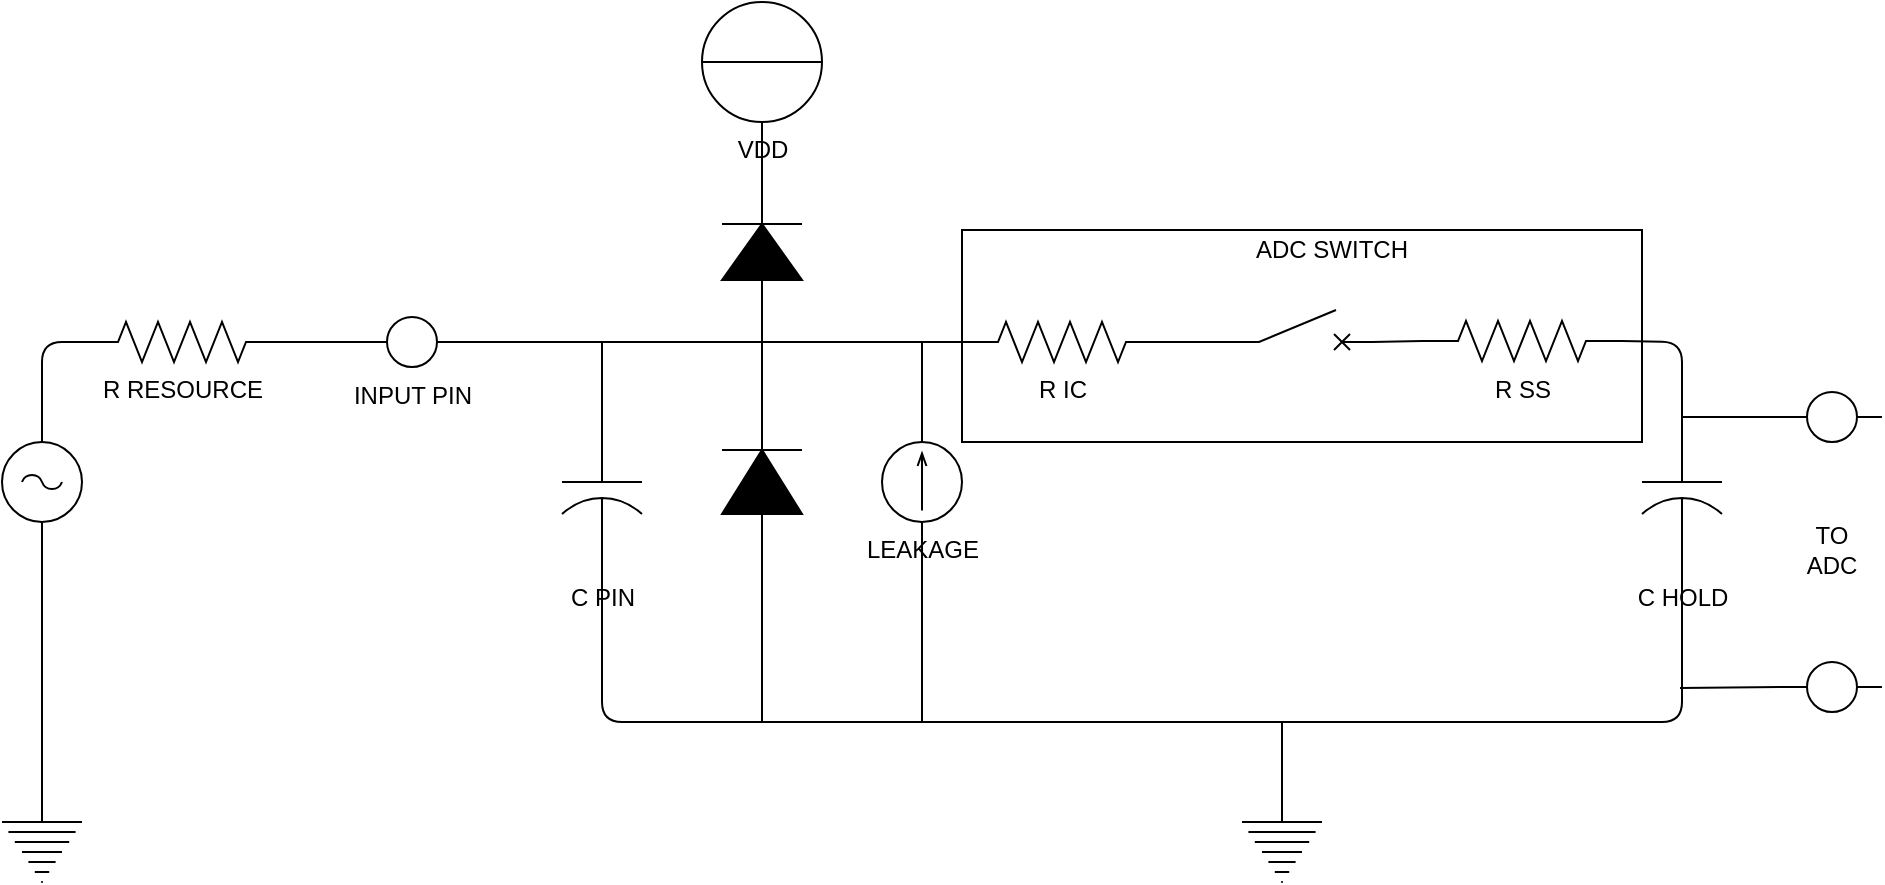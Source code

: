 <mxfile version="14.1.9" type="github" pages="4"><diagram name="Page-1" id="7e0a89b8-554c-2b80-1dc8-d5c74ca68de4"><mxGraphModel dx="1662" dy="830" grid="1" gridSize="10" guides="1" tooltips="1" connect="1" arrows="1" fold="1" page="1" pageScale="1" pageWidth="1100" pageHeight="850" background="#ffffff" math="0" shadow="0"><root><mxCell id="0"/><mxCell id="1" parent="0"/><mxCell id="NviEDydsRbvdYdYuqcCN-48" value="" style="rounded=0;whiteSpace=wrap;html=1;" parent="1" vertex="1"><mxGeometry x="600" y="434" width="340" height="106" as="geometry"/></mxCell><mxCell id="NviEDydsRbvdYdYuqcCN-3" value="" style="pointerEvents=1;verticalLabelPosition=bottom;shadow=0;dashed=0;align=center;html=1;verticalAlign=top;shape=mxgraph.electrical.signal_sources.ac_source;" parent="1" vertex="1"><mxGeometry x="120" y="540" width="40" height="40" as="geometry"/></mxCell><mxCell id="NviEDydsRbvdYdYuqcCN-4" value="LEAKAGE" style="perimeter=ellipsePerimeter;verticalLabelPosition=bottom;shadow=0;dashed=0;align=center;html=1;verticalAlign=top;shape=mxgraph.electrical.instruments.galvanometer;" parent="1" vertex="1"><mxGeometry x="550" y="540" width="60" height="40" as="geometry"/></mxCell><mxCell id="NviEDydsRbvdYdYuqcCN-5" value="" style="pointerEvents=1;verticalLabelPosition=bottom;shadow=0;dashed=0;align=center;html=1;verticalAlign=top;shape=mxgraph.electrical.signal_sources.protective_earth;" parent="1" vertex="1"><mxGeometry x="120" y="720" width="40" height="40" as="geometry"/></mxCell><mxCell id="NviEDydsRbvdYdYuqcCN-7" value="R IC" style="pointerEvents=1;verticalLabelPosition=bottom;shadow=0;dashed=0;align=center;html=1;verticalAlign=top;shape=mxgraph.electrical.resistors.resistor_2;" parent="1" vertex="1"><mxGeometry x="600" y="480" width="100" height="20" as="geometry"/></mxCell><mxCell id="NviEDydsRbvdYdYuqcCN-8" value="R RESOURCE" style="pointerEvents=1;verticalLabelPosition=bottom;shadow=0;dashed=0;align=center;html=1;verticalAlign=top;shape=mxgraph.electrical.resistors.resistor_2;" parent="1" vertex="1"><mxGeometry x="160" y="480" width="100" height="20" as="geometry"/></mxCell><mxCell id="NviEDydsRbvdYdYuqcCN-10" value="INPUT PIN" style="pointerEvents=1;verticalLabelPosition=bottom;shadow=0;dashed=0;align=center;html=1;verticalAlign=top;shape=mxgraph.electrical.plc_ladder.output_2;" parent="1" vertex="1"><mxGeometry x="300" y="477.5" width="50" height="25" as="geometry"/></mxCell><mxCell id="NviEDydsRbvdYdYuqcCN-12" value="C PIN" style="pointerEvents=1;verticalLabelPosition=bottom;shadow=0;dashed=0;align=center;html=1;verticalAlign=top;shape=mxgraph.electrical.capacitors.capacitor_2;direction=south;" parent="1" vertex="1"><mxGeometry x="400" y="524" width="40" height="80" as="geometry"/></mxCell><mxCell id="NviEDydsRbvdYdYuqcCN-13" value="" style="pointerEvents=1;fillColor=strokeColor;verticalLabelPosition=bottom;shadow=0;dashed=0;align=center;html=1;verticalAlign=top;shape=mxgraph.electrical.diodes.diode;direction=north;" parent="1" vertex="1"><mxGeometry x="480" y="410" width="40" height="70" as="geometry"/></mxCell><mxCell id="NviEDydsRbvdYdYuqcCN-15" value="R SS" style="pointerEvents=1;verticalLabelPosition=bottom;shadow=0;dashed=0;align=center;html=1;verticalAlign=top;shape=mxgraph.electrical.resistors.resistor_2;" parent="1" vertex="1"><mxGeometry x="830" y="479.5" width="100" height="20" as="geometry"/></mxCell><mxCell id="NviEDydsRbvdYdYuqcCN-16" value="" style="pointerEvents=1;fillColor=strokeColor;verticalLabelPosition=bottom;shadow=0;dashed=0;align=center;html=1;verticalAlign=top;shape=mxgraph.electrical.diodes.diode;direction=north;" parent="1" vertex="1"><mxGeometry x="480" y="520" width="40" height="80" as="geometry"/></mxCell><mxCell id="NviEDydsRbvdYdYuqcCN-17" value="" style="pointerEvents=1;verticalLabelPosition=bottom;shadow=0;dashed=0;align=center;html=1;verticalAlign=top;shape=mxgraph.electrical.signal_sources.protective_earth;" parent="1" vertex="1"><mxGeometry x="740" y="720" width="40" height="40" as="geometry"/></mxCell><mxCell id="NviEDydsRbvdYdYuqcCN-18" value="C HOLD" style="pointerEvents=1;verticalLabelPosition=bottom;shadow=0;dashed=0;align=center;html=1;verticalAlign=top;shape=mxgraph.electrical.capacitors.capacitor_2;direction=south;" parent="1" vertex="1"><mxGeometry x="940" y="524" width="40" height="80" as="geometry"/></mxCell><mxCell id="NviEDydsRbvdYdYuqcCN-19" value="" style="endArrow=none;html=1;exitX=0.5;exitY=0;exitDx=0;exitDy=0;exitPerimeter=0;entryX=0;entryY=0.5;entryDx=0;entryDy=0;entryPerimeter=0;" parent="1" source="NviEDydsRbvdYdYuqcCN-3" target="NviEDydsRbvdYdYuqcCN-8" edge="1"><mxGeometry width="50" height="50" relative="1" as="geometry"><mxPoint x="520" y="530" as="sourcePoint"/><mxPoint x="570" y="480" as="targetPoint"/><Array as="points"><mxPoint x="140" y="490"/></Array></mxGeometry></mxCell><mxCell id="NviEDydsRbvdYdYuqcCN-20" value="" style="endArrow=none;html=1;exitX=1;exitY=0.5;exitDx=0;exitDy=0;exitPerimeter=0;entryX=0;entryY=0.5;entryDx=0;entryDy=0;entryPerimeter=0;" parent="1" source="NviEDydsRbvdYdYuqcCN-8" target="NviEDydsRbvdYdYuqcCN-10" edge="1"><mxGeometry width="50" height="50" relative="1" as="geometry"><mxPoint x="380" y="510" as="sourcePoint"/><mxPoint x="430" y="460" as="targetPoint"/></mxGeometry></mxCell><mxCell id="NviEDydsRbvdYdYuqcCN-21" value="" style="endArrow=none;html=1;exitX=1;exitY=0.5;exitDx=0;exitDy=0;exitPerimeter=0;entryX=0;entryY=0.5;entryDx=0;entryDy=0;entryPerimeter=0;" parent="1" source="NviEDydsRbvdYdYuqcCN-10" target="NviEDydsRbvdYdYuqcCN-7" edge="1"><mxGeometry width="50" height="50" relative="1" as="geometry"><mxPoint x="380" y="510" as="sourcePoint"/><mxPoint x="430" y="460" as="targetPoint"/></mxGeometry></mxCell><mxCell id="NviEDydsRbvdYdYuqcCN-23" value="" style="endArrow=none;html=1;exitX=1;exitY=0.5;exitDx=0;exitDy=0;exitPerimeter=0;" parent="1" source="NviEDydsRbvdYdYuqcCN-16" edge="1"><mxGeometry width="50" height="50" relative="1" as="geometry"><mxPoint x="450" y="520" as="sourcePoint"/><mxPoint x="500" y="470" as="targetPoint"/></mxGeometry></mxCell><mxCell id="NviEDydsRbvdYdYuqcCN-24" value="" style="endArrow=none;html=1;exitX=0;exitY=0.5;exitDx=0;exitDy=0;exitPerimeter=0;" parent="1" source="NviEDydsRbvdYdYuqcCN-12" edge="1"><mxGeometry width="50" height="50" relative="1" as="geometry"><mxPoint x="450" y="520" as="sourcePoint"/><mxPoint x="420" y="490" as="targetPoint"/></mxGeometry></mxCell><mxCell id="NviEDydsRbvdYdYuqcCN-25" value="" style="endArrow=none;html=1;exitX=0.5;exitY=0;exitDx=0;exitDy=0;exitPerimeter=0;entryX=0.5;entryY=1;entryDx=0;entryDy=0;entryPerimeter=0;" parent="1" source="NviEDydsRbvdYdYuqcCN-5" target="NviEDydsRbvdYdYuqcCN-3" edge="1"><mxGeometry width="50" height="50" relative="1" as="geometry"><mxPoint x="450" y="600" as="sourcePoint"/><mxPoint x="500" y="550" as="targetPoint"/></mxGeometry></mxCell><mxCell id="NviEDydsRbvdYdYuqcCN-26" value="" style="endArrow=none;html=1;" parent="1" edge="1"><mxGeometry width="50" height="50" relative="1" as="geometry"><mxPoint x="440" y="680" as="sourcePoint"/><mxPoint x="840" y="680" as="targetPoint"/></mxGeometry></mxCell><mxCell id="NviEDydsRbvdYdYuqcCN-27" value="" style="endArrow=none;html=1;entryX=0.5;entryY=0;entryDx=0;entryDy=0;entryPerimeter=0;" parent="1" target="NviEDydsRbvdYdYuqcCN-4" edge="1"><mxGeometry width="50" height="50" relative="1" as="geometry"><mxPoint x="580" y="490" as="sourcePoint"/><mxPoint x="540" y="530" as="targetPoint"/></mxGeometry></mxCell><mxCell id="NviEDydsRbvdYdYuqcCN-28" value="" style="endArrow=none;html=1;entryX=0.5;entryY=1;entryDx=0;entryDy=0;entryPerimeter=0;" parent="1" target="NviEDydsRbvdYdYuqcCN-4" edge="1"><mxGeometry width="50" height="50" relative="1" as="geometry"><mxPoint x="580" y="680" as="sourcePoint"/><mxPoint x="540" y="530" as="targetPoint"/></mxGeometry></mxCell><mxCell id="NviEDydsRbvdYdYuqcCN-29" value="" style="endArrow=none;html=1;exitX=0;exitY=0.5;exitDx=0;exitDy=0;exitPerimeter=0;" parent="1" source="NviEDydsRbvdYdYuqcCN-16" edge="1"><mxGeometry width="50" height="50" relative="1" as="geometry"><mxPoint x="490" y="580" as="sourcePoint"/><mxPoint x="500" y="680" as="targetPoint"/></mxGeometry></mxCell><mxCell id="NviEDydsRbvdYdYuqcCN-31" value="" style="pointerEvents=1;verticalLabelPosition=bottom;shadow=0;dashed=0;align=center;html=1;verticalAlign=top;shape=mxgraph.electrical.electro-mechanical.circuit_breaker;" parent="1" vertex="1"><mxGeometry x="730" y="474" width="75" height="20" as="geometry"/></mxCell><mxCell id="NviEDydsRbvdYdYuqcCN-32" value="" style="endArrow=none;html=1;entryX=1;entryY=0.5;entryDx=0;entryDy=0;entryPerimeter=0;exitX=0;exitY=0.8;exitDx=0;exitDy=0;exitPerimeter=0;" parent="1" source="NviEDydsRbvdYdYuqcCN-31" target="NviEDydsRbvdYdYuqcCN-7" edge="1"><mxGeometry width="50" height="50" relative="1" as="geometry"><mxPoint x="610" y="560" as="sourcePoint"/><mxPoint x="660" y="510" as="targetPoint"/></mxGeometry></mxCell><mxCell id="NviEDydsRbvdYdYuqcCN-33" value="" style="endArrow=none;html=1;entryX=1;entryY=0.8;entryDx=0;entryDy=0;entryPerimeter=0;exitX=0;exitY=0.5;exitDx=0;exitDy=0;exitPerimeter=0;" parent="1" source="NviEDydsRbvdYdYuqcCN-15" target="NviEDydsRbvdYdYuqcCN-31" edge="1"><mxGeometry width="50" height="50" relative="1" as="geometry"><mxPoint x="610" y="560" as="sourcePoint"/><mxPoint x="660" y="510" as="targetPoint"/></mxGeometry></mxCell><mxCell id="NviEDydsRbvdYdYuqcCN-35" value="" style="endArrow=none;html=1;entryX=0.5;entryY=0;entryDx=0;entryDy=0;entryPerimeter=0;" parent="1" target="NviEDydsRbvdYdYuqcCN-17" edge="1"><mxGeometry width="50" height="50" relative="1" as="geometry"><mxPoint x="760" y="680" as="sourcePoint"/><mxPoint x="760" y="710" as="targetPoint"/></mxGeometry></mxCell><mxCell id="NviEDydsRbvdYdYuqcCN-36" value="" style="endArrow=none;html=1;entryX=1;entryY=0.5;entryDx=0;entryDy=0;entryPerimeter=0;exitX=0;exitY=0.5;exitDx=0;exitDy=0;exitPerimeter=0;" parent="1" source="NviEDydsRbvdYdYuqcCN-18" target="NviEDydsRbvdYdYuqcCN-15" edge="1"><mxGeometry width="50" height="50" relative="1" as="geometry"><mxPoint x="740" y="540" as="sourcePoint"/><mxPoint x="790" y="490" as="targetPoint"/><Array as="points"><mxPoint x="960" y="490"/></Array></mxGeometry></mxCell><mxCell id="NviEDydsRbvdYdYuqcCN-38" value="VDD" style="pointerEvents=1;verticalLabelPosition=bottom;shadow=0;dashed=0;align=center;html=1;verticalAlign=top;shape=mxgraph.electrical.signal_sources.ideal_source;" parent="1" vertex="1"><mxGeometry x="470" y="320" width="60" height="60" as="geometry"/></mxCell><mxCell id="NviEDydsRbvdYdYuqcCN-39" value="" style="endArrow=none;html=1;entryX=0.5;entryY=1;entryDx=0;entryDy=0;entryPerimeter=0;exitX=1;exitY=0.5;exitDx=0;exitDy=0;exitPerimeter=0;" parent="1" source="NviEDydsRbvdYdYuqcCN-13" target="NviEDydsRbvdYdYuqcCN-38" edge="1"><mxGeometry width="50" height="50" relative="1" as="geometry"><mxPoint x="550" y="540" as="sourcePoint"/><mxPoint x="600" y="490" as="targetPoint"/></mxGeometry></mxCell><mxCell id="NviEDydsRbvdYdYuqcCN-40" value="" style="endArrow=none;html=1;entryX=1;entryY=0.5;entryDx=0;entryDy=0;entryPerimeter=0;" parent="1" target="NviEDydsRbvdYdYuqcCN-12" edge="1"><mxGeometry width="50" height="50" relative="1" as="geometry"><mxPoint x="440" y="680" as="sourcePoint"/><mxPoint x="600" y="490" as="targetPoint"/><Array as="points"><mxPoint x="420" y="680"/></Array></mxGeometry></mxCell><mxCell id="NviEDydsRbvdYdYuqcCN-41" value="" style="endArrow=none;html=1;entryX=1;entryY=0.5;entryDx=0;entryDy=0;entryPerimeter=0;" parent="1" target="NviEDydsRbvdYdYuqcCN-18" edge="1"><mxGeometry width="50" height="50" relative="1" as="geometry"><mxPoint x="840" y="680" as="sourcePoint"/><mxPoint x="600" y="490" as="targetPoint"/><Array as="points"><mxPoint x="960" y="680"/></Array></mxGeometry></mxCell><mxCell id="NviEDydsRbvdYdYuqcCN-42" value="" style="endArrow=none;html=1;exitX=0.043;exitY=0.496;exitDx=0;exitDy=0;exitPerimeter=0;entryX=0;entryY=0.5;entryDx=0;entryDy=0;entryPerimeter=0;" parent="1" source="NviEDydsRbvdYdYuqcCN-18" target="NviEDydsRbvdYdYuqcCN-44" edge="1"><mxGeometry width="50" height="50" relative="1" as="geometry"><mxPoint x="550" y="540" as="sourcePoint"/><mxPoint x="1040" y="531" as="targetPoint"/></mxGeometry></mxCell><mxCell id="NviEDydsRbvdYdYuqcCN-43" value="" style="endArrow=none;html=1;entryX=0;entryY=0.5;entryDx=0;entryDy=0;entryPerimeter=0;" parent="1" target="NviEDydsRbvdYdYuqcCN-45" edge="1"><mxGeometry width="50" height="50" relative="1" as="geometry"><mxPoint x="959" y="663" as="sourcePoint"/><mxPoint x="1040" y="640" as="targetPoint"/></mxGeometry></mxCell><mxCell id="NviEDydsRbvdYdYuqcCN-44" value="" style="pointerEvents=1;verticalLabelPosition=bottom;shadow=0;dashed=0;align=center;html=1;verticalAlign=top;shape=mxgraph.electrical.plc_ladder.output_2;" parent="1" vertex="1"><mxGeometry x="1010" y="515" width="50" height="25" as="geometry"/></mxCell><mxCell id="NviEDydsRbvdYdYuqcCN-45" value="" style="pointerEvents=1;verticalLabelPosition=bottom;shadow=0;dashed=0;align=center;html=1;verticalAlign=top;shape=mxgraph.electrical.plc_ladder.output_2;" parent="1" vertex="1"><mxGeometry x="1010" y="650" width="50" height="25" as="geometry"/></mxCell><mxCell id="NviEDydsRbvdYdYuqcCN-46" value="TO ADC" style="text;html=1;strokeColor=none;fillColor=none;align=center;verticalAlign=middle;whiteSpace=wrap;rounded=0;" parent="1" vertex="1"><mxGeometry x="1015" y="584" width="40" height="20" as="geometry"/></mxCell><mxCell id="NviEDydsRbvdYdYuqcCN-50" value="ADC SWITCH" style="text;html=1;strokeColor=none;fillColor=none;align=center;verticalAlign=middle;whiteSpace=wrap;rounded=0;" parent="1" vertex="1"><mxGeometry x="740" y="434" width="90" height="20" as="geometry"/></mxCell></root></mxGraphModel></diagram><diagram id="_x_xunsHQSsPwkGk8IdN" name="Page-2"><mxGraphModel dx="665" dy="316" grid="1" gridSize="10" guides="1" tooltips="1" connect="1" arrows="1" fold="1" page="1" pageScale="1" pageWidth="850" pageHeight="1100" math="0" shadow="0"><root><mxCell id="-r5_aI5hguwC_P79n5ir-0"/><mxCell id="-r5_aI5hguwC_P79n5ir-1" parent="-r5_aI5hguwC_P79n5ir-0"/><mxCell id="-r5_aI5hguwC_P79n5ir-2" value="" style="shape=cylinder3;whiteSpace=wrap;html=1;boundedLbl=1;backgroundOutline=1;size=15;" vertex="1" parent="-r5_aI5hguwC_P79n5ir-1"><mxGeometry x="290" y="350" width="80" height="40" as="geometry"/></mxCell><mxCell id="-r5_aI5hguwC_P79n5ir-3" value="" style="endArrow=classic;html=1;" edge="1" parent="-r5_aI5hguwC_P79n5ir-1"><mxGeometry width="50" height="50" relative="1" as="geometry"><mxPoint x="299.9" y="310" as="sourcePoint"/><mxPoint x="299.9" y="340" as="targetPoint"/></mxGeometry></mxCell><mxCell id="-r5_aI5hguwC_P79n5ir-4" value="" style="endArrow=classic;html=1;" edge="1" parent="-r5_aI5hguwC_P79n5ir-1"><mxGeometry width="50" height="50" relative="1" as="geometry"><mxPoint x="319.9" y="310.0" as="sourcePoint"/><mxPoint x="319.9" y="340.0" as="targetPoint"/></mxGeometry></mxCell><mxCell id="-r5_aI5hguwC_P79n5ir-5" value="" style="endArrow=classic;html=1;" edge="1" parent="-r5_aI5hguwC_P79n5ir-1"><mxGeometry width="50" height="50" relative="1" as="geometry"><mxPoint x="339.9" y="310.0" as="sourcePoint"/><mxPoint x="339.9" y="340.0" as="targetPoint"/></mxGeometry></mxCell><mxCell id="-r5_aI5hguwC_P79n5ir-6" value="" style="endArrow=classic;html=1;" edge="1" parent="-r5_aI5hguwC_P79n5ir-1"><mxGeometry width="50" height="50" relative="1" as="geometry"><mxPoint x="359.9" y="310.0" as="sourcePoint"/><mxPoint x="359.9" y="340.0" as="targetPoint"/></mxGeometry></mxCell><mxCell id="-r5_aI5hguwC_P79n5ir-7" value="" style="rounded=0;whiteSpace=wrap;html=1;" vertex="1" parent="-r5_aI5hguwC_P79n5ir-1"><mxGeometry x="120" y="360" width="120" height="10" as="geometry"/></mxCell><mxCell id="-r5_aI5hguwC_P79n5ir-8" value="" style="rounded=0;whiteSpace=wrap;html=1;" vertex="1" parent="-r5_aI5hguwC_P79n5ir-1"><mxGeometry x="120" y="350" width="10" height="10" as="geometry"/></mxCell><mxCell id="-r5_aI5hguwC_P79n5ir-9" value="" style="rounded=0;whiteSpace=wrap;html=1;" vertex="1" parent="-r5_aI5hguwC_P79n5ir-1"><mxGeometry x="230" y="350" width="10" height="10" as="geometry"/></mxCell><mxCell id="-r5_aI5hguwC_P79n5ir-11" value="" style="endArrow=none;html=1;exitX=1;exitY=0;exitDx=0;exitDy=0;entryX=0;entryY=0;entryDx=0;entryDy=0;" edge="1" parent="-r5_aI5hguwC_P79n5ir-1" source="-r5_aI5hguwC_P79n5ir-8" target="-r5_aI5hguwC_P79n5ir-9"><mxGeometry width="50" height="50" relative="1" as="geometry"><mxPoint x="220" y="450" as="sourcePoint"/><mxPoint x="270" y="400" as="targetPoint"/></mxGeometry></mxCell><mxCell id="-r5_aI5hguwC_P79n5ir-12" value="Membran" style="endArrow=classic;html=1;" edge="1" parent="-r5_aI5hguwC_P79n5ir-1"><mxGeometry x="-1" y="10" width="50" height="50" relative="1" as="geometry"><mxPoint x="150" y="320" as="sourcePoint"/><mxPoint x="180" y="340" as="targetPoint"/><mxPoint x="-6" y="-2" as="offset"/></mxGeometry></mxCell><mxCell id="-r5_aI5hguwC_P79n5ir-13" value="Plate" style="endArrow=classic;html=1;" edge="1" parent="-r5_aI5hguwC_P79n5ir-1"><mxGeometry x="-1" y="-14" width="50" height="50" relative="1" as="geometry"><mxPoint x="160" y="400" as="sourcePoint"/><mxPoint x="180" y="380" as="targetPoint"/><mxPoint as="offset"/></mxGeometry></mxCell></root></mxGraphModel></diagram><diagram id="xA4G6x-LEfUqUyeWFWwR" name="Page-3"><mxGraphModel dx="1662" dy="830" grid="1" gridSize="10" guides="1" tooltips="1" connect="1" arrows="1" fold="1" page="1" pageScale="1" pageWidth="850" pageHeight="1100" math="0" shadow="0"><root><mxCell id="YaN-UGdMbmyZ_k1YzYeE-0"/><mxCell id="YaN-UGdMbmyZ_k1YzYeE-1" parent="YaN-UGdMbmyZ_k1YzYeE-0"/><mxCell id="YaN-UGdMbmyZ_k1YzYeE-12" value="" style="ellipse;whiteSpace=wrap;html=1;" parent="YaN-UGdMbmyZ_k1YzYeE-1" vertex="1"><mxGeometry x="330" y="344" width="100" height="30" as="geometry"/></mxCell><mxCell id="YaN-UGdMbmyZ_k1YzYeE-2" value="" style="shape=cylinder3;whiteSpace=wrap;html=1;boundedLbl=1;backgroundOutline=1;size=8;" parent="YaN-UGdMbmyZ_k1YzYeE-1" vertex="1"><mxGeometry x="360" y="320" width="40" height="40" as="geometry"/></mxCell><mxCell id="YaN-UGdMbmyZ_k1YzYeE-3" value="" style="rounded=0;whiteSpace=wrap;html=1;" parent="YaN-UGdMbmyZ_k1YzYeE-1" vertex="1"><mxGeometry x="330" y="330" width="20" height="30" as="geometry"/></mxCell><mxCell id="YaN-UGdMbmyZ_k1YzYeE-4" value="" style="rounded=0;whiteSpace=wrap;html=1;" parent="YaN-UGdMbmyZ_k1YzYeE-1" vertex="1"><mxGeometry x="410" y="330" width="20" height="30" as="geometry"/></mxCell><mxCell id="YaN-UGdMbmyZ_k1YzYeE-5" value="" style="endArrow=none;html=1;" parent="YaN-UGdMbmyZ_k1YzYeE-1" edge="1"><mxGeometry width="50" height="50" relative="1" as="geometry"><mxPoint x="410" y="320" as="sourcePoint"/><mxPoint x="480" y="310" as="targetPoint"/></mxGeometry></mxCell><mxCell id="YaN-UGdMbmyZ_k1YzYeE-6" value="" style="endArrow=none;html=1;" parent="YaN-UGdMbmyZ_k1YzYeE-1" edge="1"><mxGeometry width="50" height="50" relative="1" as="geometry"><mxPoint x="350" y="320" as="sourcePoint"/><mxPoint x="280" y="310" as="targetPoint"/></mxGeometry></mxCell><mxCell id="YaN-UGdMbmyZ_k1YzYeE-8" value="" style="endArrow=none;html=1;" parent="YaN-UGdMbmyZ_k1YzYeE-1" edge="1"><mxGeometry width="50" height="50" relative="1" as="geometry"><mxPoint x="350" y="320" as="sourcePoint"/><mxPoint x="410" y="320" as="targetPoint"/></mxGeometry></mxCell><mxCell id="YaN-UGdMbmyZ_k1YzYeE-9" value="" style="endArrow=none;html=1;" parent="YaN-UGdMbmyZ_k1YzYeE-1" edge="1"><mxGeometry width="50" height="50" relative="1" as="geometry"><mxPoint x="355" y="352" as="sourcePoint"/><mxPoint x="355" y="320" as="targetPoint"/></mxGeometry></mxCell><mxCell id="YaN-UGdMbmyZ_k1YzYeE-10" value="" style="endArrow=none;html=1;" parent="YaN-UGdMbmyZ_k1YzYeE-1" edge="1"><mxGeometry width="50" height="50" relative="1" as="geometry"><mxPoint x="405" y="352" as="sourcePoint"/><mxPoint x="405" y="320.0" as="targetPoint"/></mxGeometry></mxCell><mxCell id="YaN-UGdMbmyZ_k1YzYeE-13" value="" style="endArrow=none;dashed=1;html=1;dashPattern=1 3;strokeWidth=2;" parent="YaN-UGdMbmyZ_k1YzYeE-1" edge="1"><mxGeometry width="50" height="50" relative="1" as="geometry"><mxPoint x="354" y="352" as="sourcePoint"/><mxPoint x="354" y="332" as="targetPoint"/></mxGeometry></mxCell><mxCell id="YaN-UGdMbmyZ_k1YzYeE-14" value="" style="endArrow=none;dashed=1;html=1;dashPattern=1 3;strokeWidth=2;" parent="YaN-UGdMbmyZ_k1YzYeE-1" edge="1"><mxGeometry width="50" height="50" relative="1" as="geometry"><mxPoint x="406" y="352" as="sourcePoint"/><mxPoint x="406" y="332" as="targetPoint"/></mxGeometry></mxCell><mxCell id="YaN-UGdMbmyZ_k1YzYeE-15" value="" style="endArrow=none;dashed=1;html=1;dashPattern=1 3;strokeWidth=2;" parent="YaN-UGdMbmyZ_k1YzYeE-1" edge="1"><mxGeometry width="50" height="50" relative="1" as="geometry"><mxPoint x="406" y="348" as="sourcePoint"/><mxPoint x="406" y="328" as="targetPoint"/></mxGeometry></mxCell><mxCell id="YaN-UGdMbmyZ_k1YzYeE-16" value="" style="endArrow=none;dashed=1;html=1;dashPattern=1 3;strokeWidth=2;" parent="YaN-UGdMbmyZ_k1YzYeE-1" edge="1"><mxGeometry width="50" height="50" relative="1" as="geometry"><mxPoint x="354" y="348" as="sourcePoint"/><mxPoint x="354" y="328" as="targetPoint"/></mxGeometry></mxCell><mxCell id="YaN-UGdMbmyZ_k1YzYeE-19" value="" style="endArrow=none;html=1;" parent="YaN-UGdMbmyZ_k1YzYeE-1" edge="1"><mxGeometry width="50" height="50" relative="1" as="geometry"><mxPoint x="315" y="365" as="sourcePoint"/><mxPoint x="355" y="325" as="targetPoint"/><Array as="points"><mxPoint x="315" y="325"/></Array></mxGeometry></mxCell><mxCell id="YaN-UGdMbmyZ_k1YzYeE-20" value="" style="endArrow=none;html=1;" parent="YaN-UGdMbmyZ_k1YzYeE-1" edge="1"><mxGeometry width="50" height="50" relative="1" as="geometry"><mxPoint x="450" y="365" as="sourcePoint"/><mxPoint x="405" y="325" as="targetPoint"/><Array as="points"><mxPoint x="450" y="325"/></Array></mxGeometry></mxCell><mxCell id="YaN-UGdMbmyZ_k1YzYeE-21" value="+" style="text;html=1;strokeColor=none;fillColor=none;align=center;verticalAlign=middle;whiteSpace=wrap;rounded=0;" parent="YaN-UGdMbmyZ_k1YzYeE-1" vertex="1"><mxGeometry x="305" y="362" width="20" height="16" as="geometry"/></mxCell><mxCell id="YaN-UGdMbmyZ_k1YzYeE-22" value="-" style="text;html=1;strokeColor=none;fillColor=none;align=center;verticalAlign=middle;whiteSpace=wrap;rounded=0;" parent="YaN-UGdMbmyZ_k1YzYeE-1" vertex="1"><mxGeometry x="440" y="360" width="20" height="16" as="geometry"/></mxCell><mxCell id="YaN-UGdMbmyZ_k1YzYeE-23" value="" style="endArrow=classic;html=1;" parent="YaN-UGdMbmyZ_k1YzYeE-1" edge="1"><mxGeometry width="50" height="50" relative="1" as="geometry"><mxPoint x="300" y="260" as="sourcePoint"/><mxPoint x="300" y="300" as="targetPoint"/></mxGeometry></mxCell><mxCell id="YaN-UGdMbmyZ_k1YzYeE-24" value="" style="endArrow=classic;html=1;" parent="YaN-UGdMbmyZ_k1YzYeE-1" edge="1"><mxGeometry width="50" height="50" relative="1" as="geometry"><mxPoint x="320" y="260.0" as="sourcePoint"/><mxPoint x="320" y="300.0" as="targetPoint"/></mxGeometry></mxCell><mxCell id="YaN-UGdMbmyZ_k1YzYeE-25" value="" style="endArrow=classic;html=1;" parent="YaN-UGdMbmyZ_k1YzYeE-1" edge="1"><mxGeometry width="50" height="50" relative="1" as="geometry"><mxPoint x="339.93" y="260" as="sourcePoint"/><mxPoint x="339.93" y="300" as="targetPoint"/></mxGeometry></mxCell><mxCell id="YaN-UGdMbmyZ_k1YzYeE-26" value="" style="endArrow=classic;html=1;" parent="YaN-UGdMbmyZ_k1YzYeE-1" edge="1"><mxGeometry width="50" height="50" relative="1" as="geometry"><mxPoint x="360.0" y="260" as="sourcePoint"/><mxPoint x="360.0" y="300" as="targetPoint"/></mxGeometry></mxCell><mxCell id="YaN-UGdMbmyZ_k1YzYeE-27" value="" style="endArrow=classic;html=1;" parent="YaN-UGdMbmyZ_k1YzYeE-1" edge="1"><mxGeometry width="50" height="50" relative="1" as="geometry"><mxPoint x="379.93" y="260" as="sourcePoint"/><mxPoint x="379.93" y="300" as="targetPoint"/></mxGeometry></mxCell><mxCell id="YaN-UGdMbmyZ_k1YzYeE-28" value="" style="endArrow=classic;html=1;" parent="YaN-UGdMbmyZ_k1YzYeE-1" edge="1"><mxGeometry width="50" height="50" relative="1" as="geometry"><mxPoint x="400.0" y="260" as="sourcePoint"/><mxPoint x="400.0" y="300" as="targetPoint"/></mxGeometry></mxCell><mxCell id="YaN-UGdMbmyZ_k1YzYeE-29" value="" style="endArrow=classic;html=1;" parent="YaN-UGdMbmyZ_k1YzYeE-1" edge="1"><mxGeometry width="50" height="50" relative="1" as="geometry"><mxPoint x="419.93" y="260" as="sourcePoint"/><mxPoint x="419.93" y="300" as="targetPoint"/></mxGeometry></mxCell><mxCell id="YaN-UGdMbmyZ_k1YzYeE-30" value="" style="endArrow=classic;html=1;" parent="YaN-UGdMbmyZ_k1YzYeE-1" edge="1"><mxGeometry width="50" height="50" relative="1" as="geometry"><mxPoint x="440.0" y="260" as="sourcePoint"/><mxPoint x="440.0" y="300" as="targetPoint"/></mxGeometry></mxCell><mxCell id="YaN-UGdMbmyZ_k1YzYeE-31" value="" style="endArrow=classic;html=1;" parent="YaN-UGdMbmyZ_k1YzYeE-1" edge="1"><mxGeometry width="50" height="50" relative="1" as="geometry"><mxPoint x="460" y="260" as="sourcePoint"/><mxPoint x="460" y="300" as="targetPoint"/></mxGeometry></mxCell><mxCell id="YaN-UGdMbmyZ_k1YzYeE-32" value="Membran" style="endArrow=classic;html=1;" parent="YaN-UGdMbmyZ_k1YzYeE-1" edge="1"><mxGeometry x="-1" y="-8" width="50" height="50" relative="1" as="geometry"><mxPoint x="270" y="340" as="sourcePoint"/><mxPoint x="300" y="312" as="targetPoint"/><mxPoint x="-6" y="2" as="offset"/></mxGeometry></mxCell><mxCell id="YaN-UGdMbmyZ_k1YzYeE-33" value="Coil" style="endArrow=classic;html=1;" parent="YaN-UGdMbmyZ_k1YzYeE-1" edge="1"><mxGeometry x="-1" y="9" width="50" height="50" relative="1" as="geometry"><mxPoint x="340" y="390" as="sourcePoint"/><mxPoint x="355" y="353" as="targetPoint"/><mxPoint x="3" y="11" as="offset"/></mxGeometry></mxCell><mxCell id="YaN-UGdMbmyZ_k1YzYeE-34" value="" style="endArrow=classic;html=1;entryX=0.4;entryY=1.011;entryDx=0;entryDy=0;entryPerimeter=0;" parent="YaN-UGdMbmyZ_k1YzYeE-1" target="YaN-UGdMbmyZ_k1YzYeE-4" edge="1"><mxGeometry width="50" height="50" relative="1" as="geometry"><mxPoint x="400" y="410" as="sourcePoint"/><mxPoint x="370" y="380" as="targetPoint"/></mxGeometry></mxCell><mxCell id="YaN-UGdMbmyZ_k1YzYeE-35" value="Magnet" style="endArrow=classic;html=1;entryX=0.608;entryY=1.042;entryDx=0;entryDy=0;entryPerimeter=0;" parent="YaN-UGdMbmyZ_k1YzYeE-1" target="YaN-UGdMbmyZ_k1YzYeE-2" edge="1"><mxGeometry x="-0.809" y="15" width="50" height="50" relative="1" as="geometry"><mxPoint x="400" y="410" as="sourcePoint"/><mxPoint x="370" y="380" as="targetPoint"/><mxPoint as="offset"/></mxGeometry></mxCell></root></mxGraphModel></diagram><diagram id="W8Tm3XH16k48tw5SX3-m" name="Page-4"><mxGraphModel dx="813" dy="474" grid="1" gridSize="10" guides="1" tooltips="1" connect="1" arrows="1" fold="1" page="1" pageScale="1" pageWidth="850" pageHeight="1100" math="0" shadow="0"><root><mxCell id="aNHbR30tUCgBRR38RZht-0"/><mxCell id="aNHbR30tUCgBRR38RZht-1" parent="aNHbR30tUCgBRR38RZht-0"/><mxCell id="aNHbR30tUCgBRR38RZht-4" value="" style="shape=image;verticalLabelPosition=bottom;labelBackgroundColor=#ffffff;verticalAlign=top;aspect=fixed;imageAspect=0;image=https://lh3.googleusercontent.com/proxy/PoessS_sT6i_ZdCGTd9qMyawD1FlwHKsicdS6S9jnwLHtTwBNWr9EtZ-mgsnYZrbCVpy1mwopFyl_JqjvyCnTZEzT54wW1GjwQErD4D2q_4ky-zXm-dwsb413LwQmBdVOV5tw6zHYDjzxXXTXlk;" vertex="1" parent="aNHbR30tUCgBRR38RZht-1"><mxGeometry x="120" y="30" width="512" height="256" as="geometry"/></mxCell><mxCell id="aNHbR30tUCgBRR38RZht-14" value="" style="group" vertex="1" connectable="0" parent="aNHbR30tUCgBRR38RZht-1"><mxGeometry x="115" y="440" width="90" height="80" as="geometry"/></mxCell><mxCell id="aNHbR30tUCgBRR38RZht-10" value="" style="ellipse;whiteSpace=wrap;html=1;aspect=fixed;" vertex="1" parent="aNHbR30tUCgBRR38RZht-14"><mxGeometry x="6" y="16" width="10" height="10" as="geometry"/></mxCell><mxCell id="aNHbR30tUCgBRR38RZht-5" value="" style="ellipse;whiteSpace=wrap;html=1;aspect=fixed;" vertex="1" parent="aNHbR30tUCgBRR38RZht-14"><mxGeometry x="5" width="80" height="80" as="geometry"/></mxCell><mxCell id="aNHbR30tUCgBRR38RZht-7" value="" style="ellipse;whiteSpace=wrap;html=1;aspect=fixed;" vertex="1" parent="aNHbR30tUCgBRR38RZht-14"><mxGeometry x="40" y="60" width="10" height="10" as="geometry"/></mxCell><mxCell id="aNHbR30tUCgBRR38RZht-8" value="" style="ellipse;whiteSpace=wrap;html=1;aspect=fixed;" vertex="1" parent="aNHbR30tUCgBRR38RZht-14"><mxGeometry x="15" y="35" width="10" height="10" as="geometry"/></mxCell><mxCell id="aNHbR30tUCgBRR38RZht-9" value="" style="ellipse;whiteSpace=wrap;html=1;aspect=fixed;" vertex="1" parent="aNHbR30tUCgBRR38RZht-14"><mxGeometry x="65" y="35" width="10" height="10" as="geometry"/></mxCell><mxCell id="aNHbR30tUCgBRR38RZht-11" value="2" style="text;html=1;strokeColor=none;fillColor=none;align=center;verticalAlign=middle;whiteSpace=wrap;rounded=0;" vertex="1" parent="aNHbR30tUCgBRR38RZht-14"><mxGeometry y="15" width="40" height="20" as="geometry"/></mxCell><mxCell id="aNHbR30tUCgBRR38RZht-12" value="1" style="text;html=1;strokeColor=none;fillColor=none;align=center;verticalAlign=middle;whiteSpace=wrap;rounded=0;" vertex="1" parent="aNHbR30tUCgBRR38RZht-14"><mxGeometry x="50" y="15" width="40" height="20" as="geometry"/></mxCell><mxCell id="aNHbR30tUCgBRR38RZht-13" value="3" style="text;html=1;strokeColor=none;fillColor=none;align=center;verticalAlign=middle;whiteSpace=wrap;rounded=0;" vertex="1" parent="aNHbR30tUCgBRR38RZht-14"><mxGeometry x="25" y="40" width="40" height="20" as="geometry"/></mxCell><mxCell id="aNHbR30tUCgBRR38RZht-16" value="" style="ellipse;whiteSpace=wrap;html=1;aspect=fixed;" vertex="1" parent="aNHbR30tUCgBRR38RZht-1"><mxGeometry x="629" y="456" width="10" height="10" as="geometry"/></mxCell><mxCell id="aNHbR30tUCgBRR38RZht-17" value="" style="ellipse;whiteSpace=wrap;html=1;aspect=fixed;flipH=1;" vertex="1" parent="aNHbR30tUCgBRR38RZht-1"><mxGeometry x="560" y="440" width="80" height="80" as="geometry"/></mxCell><mxCell id="aNHbR30tUCgBRR38RZht-18" value="" style="ellipse;whiteSpace=wrap;html=1;aspect=fixed;" vertex="1" parent="aNHbR30tUCgBRR38RZht-1"><mxGeometry x="595" y="500" width="10" height="10" as="geometry"/></mxCell><mxCell id="aNHbR30tUCgBRR38RZht-19" value="" style="ellipse;whiteSpace=wrap;html=1;aspect=fixed;" vertex="1" parent="aNHbR30tUCgBRR38RZht-1"><mxGeometry x="570" y="475" width="10" height="10" as="geometry"/></mxCell><mxCell id="aNHbR30tUCgBRR38RZht-20" value="" style="ellipse;whiteSpace=wrap;html=1;aspect=fixed;" vertex="1" parent="aNHbR30tUCgBRR38RZht-1"><mxGeometry x="620" y="475" width="10" height="10" as="geometry"/></mxCell><mxCell id="aNHbR30tUCgBRR38RZht-21" value="1" style="text;html=1;strokeColor=none;fillColor=none;align=center;verticalAlign=middle;whiteSpace=wrap;rounded=0;" vertex="1" parent="aNHbR30tUCgBRR38RZht-1"><mxGeometry x="555" y="455" width="40" height="20" as="geometry"/></mxCell><mxCell id="aNHbR30tUCgBRR38RZht-22" value="2" style="text;html=1;strokeColor=none;fillColor=none;align=center;verticalAlign=middle;whiteSpace=wrap;rounded=0;" vertex="1" parent="aNHbR30tUCgBRR38RZht-1"><mxGeometry x="605" y="455" width="40" height="20" as="geometry"/></mxCell><mxCell id="aNHbR30tUCgBRR38RZht-23" value="3" style="text;html=1;strokeColor=none;fillColor=none;align=center;verticalAlign=middle;whiteSpace=wrap;rounded=0;" vertex="1" parent="aNHbR30tUCgBRR38RZht-1"><mxGeometry x="580" y="480" width="40" height="20" as="geometry"/></mxCell><mxCell id="aNHbR30tUCgBRR38RZht-24" value="Female" style="text;html=1;strokeColor=none;fillColor=none;align=center;verticalAlign=middle;whiteSpace=wrap;rounded=0;" vertex="1" parent="aNHbR30tUCgBRR38RZht-1"><mxGeometry x="140" y="530" width="40" height="20" as="geometry"/></mxCell><mxCell id="aNHbR30tUCgBRR38RZht-25" value="Male" style="text;html=1;strokeColor=none;fillColor=none;align=center;verticalAlign=middle;whiteSpace=wrap;rounded=0;" vertex="1" parent="aNHbR30tUCgBRR38RZht-1"><mxGeometry x="580" y="530" width="40" height="20" as="geometry"/></mxCell><mxCell id="aNHbR30tUCgBRR38RZht-26" value="" style="shape=cylinder3;whiteSpace=wrap;html=1;boundedLbl=1;backgroundOutline=1;size=6.2;rotation=90;" vertex="1" parent="aNHbR30tUCgBRR38RZht-1"><mxGeometry x="361.5" y="247.5" width="30" height="275" as="geometry"/></mxCell><mxCell id="aNHbR30tUCgBRR38RZht-27" value="" style="endArrow=none;html=1;strokeColor=#0000FF;" edge="1" parent="aNHbR30tUCgBRR38RZht-1"><mxGeometry width="50" height="50" relative="1" as="geometry"><mxPoint x="229" y="379" as="sourcePoint"/><mxPoint x="520" y="379" as="targetPoint"/><Array as="points"><mxPoint x="280" y="390"/><mxPoint x="330" y="380"/><mxPoint x="370" y="390"/></Array></mxGeometry></mxCell><mxCell id="aNHbR30tUCgBRR38RZht-28" value="" style="endArrow=none;html=1;color=#0000CC;strokeColor=#008800;" edge="1" parent="aNHbR30tUCgBRR38RZht-1"><mxGeometry width="50" height="50" relative="1" as="geometry"><mxPoint x="229" y="390" as="sourcePoint"/><mxPoint x="520" y="390" as="targetPoint"/><Array as="points"><mxPoint x="400" y="380"/><mxPoint x="440" y="390"/><mxPoint x="480" y="380"/></Array></mxGeometry></mxCell><mxCell id="aNHbR30tUCgBRR38RZht-29" value="" style="endArrow=none;html=1;fillColor=#0000CC;strokeWidth=2;" edge="1" parent="aNHbR30tUCgBRR38RZht-1"><mxGeometry width="50" height="50" relative="1" as="geometry"><mxPoint x="230" y="400" as="sourcePoint"/><mxPoint x="520" y="400" as="targetPoint"/></mxGeometry></mxCell><mxCell id="aNHbR30tUCgBRR38RZht-33" value="" style="curved=1;endArrow=oval;html=1;strokeWidth=1;fillColor=#0000CC;exitX=1;exitY=0;exitDx=0;exitDy=0;endFill=1;startArrow=oval;startFill=1;" edge="1" parent="aNHbR30tUCgBRR38RZht-1" source="aNHbR30tUCgBRR38RZht-9"><mxGeometry width="50" height="50" relative="1" as="geometry"><mxPoint x="200" y="440" as="sourcePoint"/><mxPoint x="230" y="400" as="targetPoint"/><Array as="points"><mxPoint x="220" y="440"/><mxPoint x="200" y="410"/></Array></mxGeometry></mxCell><mxCell id="aNHbR30tUCgBRR38RZht-34" value="" style="curved=1;endArrow=oval;html=1;strokeWidth=1;fillColor=#0000CC;exitX=1;exitY=0.5;exitDx=0;exitDy=0;endFill=1;startArrow=oval;startFill=1;strokeColor=#0000FF;" edge="1" parent="aNHbR30tUCgBRR38RZht-1" source="aNHbR30tUCgBRR38RZht-8"><mxGeometry width="50" height="50" relative="1" as="geometry"><mxPoint x="139.996" y="455.004" as="sourcePoint"/><mxPoint x="230" y="379" as="targetPoint"/><Array as="points"><mxPoint x="171.46" y="418.54"/><mxPoint x="151.46" y="388.54"/></Array></mxGeometry></mxCell><mxCell id="aNHbR30tUCgBRR38RZht-35" value="" style="curved=1;endArrow=oval;html=1;strokeWidth=1;fillColor=#0000CC;exitX=1;exitY=0;exitDx=0;exitDy=0;endFill=1;startArrow=oval;startFill=1;strokeColor=#008800;" edge="1" parent="aNHbR30tUCgBRR38RZht-1" source="aNHbR30tUCgBRR38RZht-7"><mxGeometry width="50" height="50" relative="1" as="geometry"><mxPoint x="163.536" y="466.004" as="sourcePoint"/><mxPoint x="230" y="390" as="targetPoint"/><Array as="points"><mxPoint x="195" y="429.54"/><mxPoint x="175" y="399.54"/></Array></mxGeometry></mxCell><mxCell id="aNHbR30tUCgBRR38RZht-38" value="" style="curved=1;endArrow=oval;html=1;strokeWidth=1;fillColor=#0000CC;exitX=0.5;exitY=1;exitDx=0;exitDy=0;endFill=1;startArrow=oval;startFill=1;strokeColor=#0000FF;" edge="1" parent="aNHbR30tUCgBRR38RZht-1" source="aNHbR30tUCgBRR38RZht-22"><mxGeometry width="50" height="50" relative="1" as="geometry"><mxPoint x="229.0" y="480" as="sourcePoint"/><mxPoint x="520" y="379" as="targetPoint"/><Array as="points"><mxPoint x="590" y="410"/><mxPoint x="570" y="390"/></Array></mxGeometry></mxCell><mxCell id="aNHbR30tUCgBRR38RZht-39" value="" style="curved=1;endArrow=oval;html=1;strokeWidth=1;fillColor=#0000CC;exitX=0;exitY=0;exitDx=0;exitDy=0;endFill=1;startArrow=oval;startFill=1;strokeColor=#008800;" edge="1" parent="aNHbR30tUCgBRR38RZht-1" source="aNHbR30tUCgBRR38RZht-18"><mxGeometry width="50" height="50" relative="1" as="geometry"><mxPoint x="625" y="489" as="sourcePoint"/><mxPoint x="520" y="390" as="targetPoint"/><Array as="points"><mxPoint x="590" y="424"/><mxPoint x="570" y="404"/></Array></mxGeometry></mxCell><mxCell id="aNHbR30tUCgBRR38RZht-40" value="" style="curved=1;endArrow=oval;html=1;strokeWidth=1;fillColor=#0000CC;exitX=0.414;exitY=1.048;exitDx=0;exitDy=0;endFill=1;startArrow=oval;startFill=1;exitPerimeter=0;" edge="1" parent="aNHbR30tUCgBRR38RZht-1" source="aNHbR30tUCgBRR38RZht-21"><mxGeometry width="50" height="50" relative="1" as="geometry"><mxPoint x="627" y="492" as="sourcePoint"/><mxPoint x="520" y="400" as="targetPoint"/><Array as="points"><mxPoint x="570" y="430"/><mxPoint x="560" y="407"/></Array></mxGeometry></mxCell></root></mxGraphModel></diagram></mxfile>